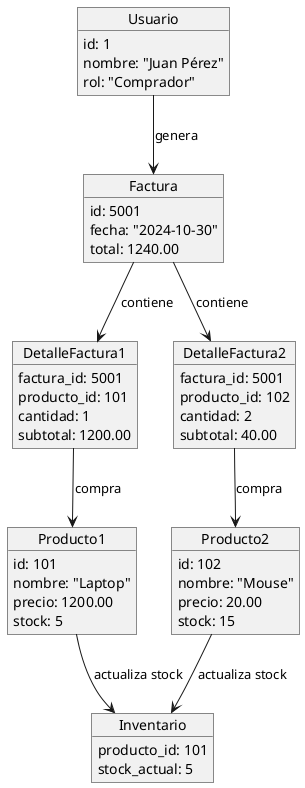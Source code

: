 @startuml
object Usuario {
  id: 1
  nombre: "Juan Pérez"
  rol: "Comprador"
}

object Producto1 {
  id: 101
  nombre: "Laptop"
  precio: 1200.00
  stock: 5
}

object Producto2 {
  id: 102
  nombre: "Mouse"
  precio: 20.00
  stock: 15
}

object Inventario {
  producto_id: 101
  stock_actual: 5
}

object Factura {
  id: 5001
  fecha: "2024-10-30"
  total: 1240.00
}

object DetalleFactura1 {
  factura_id: 5001
  producto_id: 101
  cantidad: 1
  subtotal: 1200.00
}

object DetalleFactura2 {
  factura_id: 5001
  producto_id: 102
  cantidad: 2
  subtotal: 40.00
}

Usuario --> Factura : "genera"
Factura --> DetalleFactura1 : "contiene"
Factura --> DetalleFactura2 : "contiene"
DetalleFactura1 --> Producto1 : "compra"
DetalleFactura2 --> Producto2 : "compra"
Producto1 --> Inventario : "actualiza stock"
Producto2 --> Inventario : "actualiza stock"
@enduml